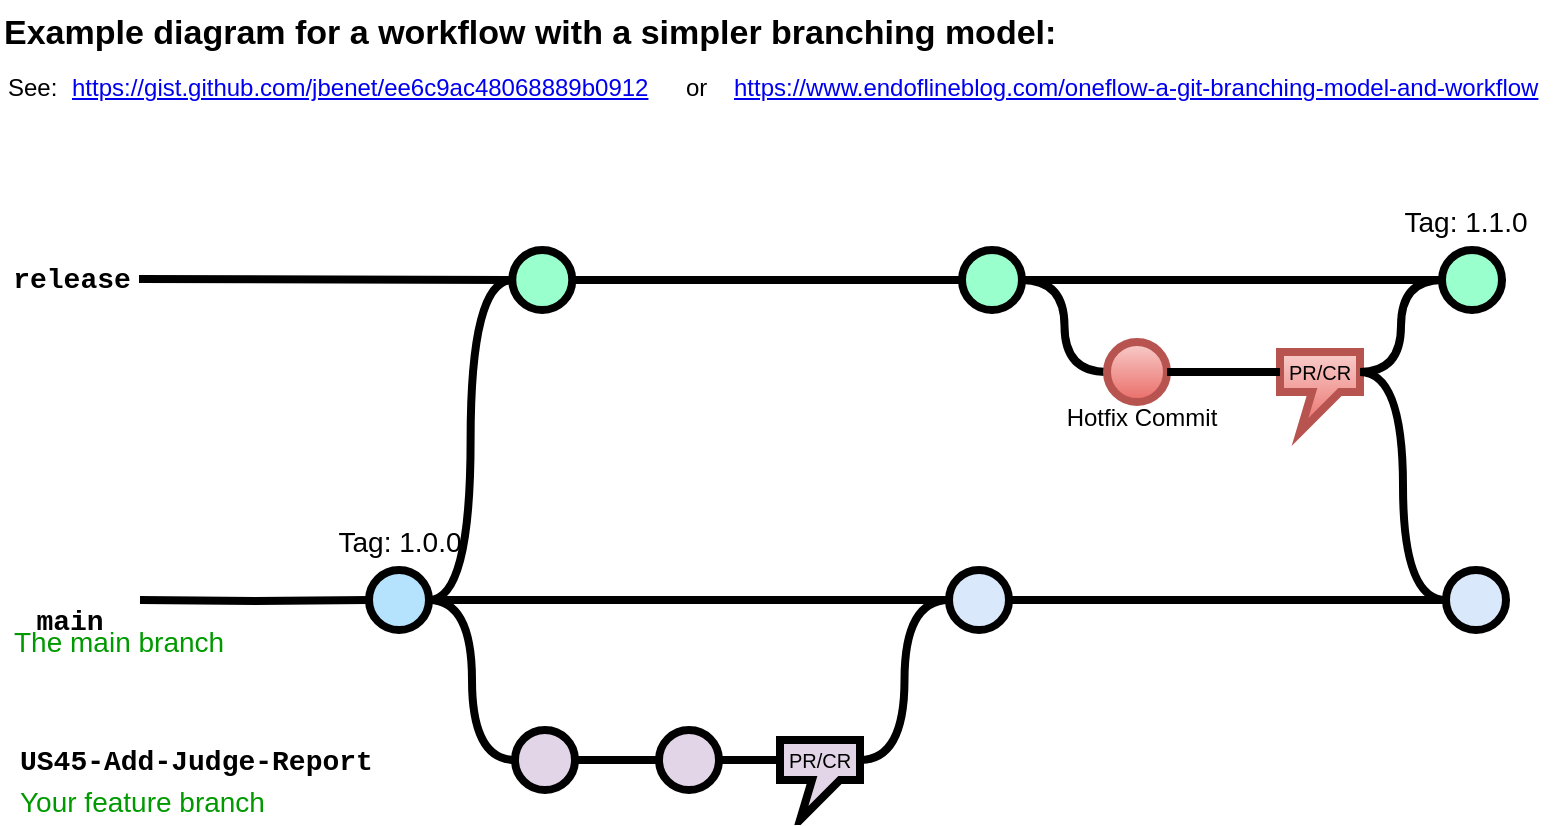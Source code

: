 <mxfile version="25.0.1" pages="2">
  <diagram id="yPxyJZ8AM_hMuL3Unpa9" name="simple gitflow">
    <mxGraphModel dx="989" dy="592" grid="1" gridSize="10" guides="1" tooltips="1" connect="1" arrows="1" fold="1" page="1" pageScale="1" pageWidth="1100" pageHeight="850" math="0" shadow="0">
      <root>
        <mxCell id="0" />
        <mxCell id="1" parent="0" />
        <UserObject label="Example diagram for a workflow with a simpler branching model:" link="https://nvie.com/posts/a-successful-git-branching-model/" id="9hBKPDzoitwpIBdzFDQ7-6">
          <mxCell style="text;whiteSpace=wrap;html=1;fontStyle=1;fontSize=17;" parent="1" vertex="1">
            <mxGeometry x="90" y="60" width="542.25" height="30" as="geometry" />
          </mxCell>
        </UserObject>
        <UserObject label="&lt;a href=&quot;https://gist.github.com/jbenet/ee6c9ac48068889b0912&quot;&gt;https://gist.github.com/jbenet/ee6c9ac48068889b0912&lt;/a&gt;" link="https://gist.github.com/jbenet/ee6c9ac48068889b0912" id="9hBKPDzoitwpIBdzFDQ7-8">
          <mxCell style="text;whiteSpace=wrap;html=1;" parent="1" vertex="1">
            <mxGeometry x="124.25" y="90" width="298" height="20" as="geometry" />
          </mxCell>
        </UserObject>
        <UserObject label="See:" link="https://nvie.com/posts/a-successful-git-branching-model/" id="9hBKPDzoitwpIBdzFDQ7-10">
          <mxCell style="text;whiteSpace=wrap;html=1;" parent="1" vertex="1">
            <mxGeometry x="91.5" y="90" width="32.75" height="20" as="geometry" />
          </mxCell>
        </UserObject>
        <mxCell id="9hBKPDzoitwpIBdzFDQ7-23" value="" style="edgeStyle=orthogonalEdgeStyle;rounded=0;html=1;jettySize=auto;orthogonalLoop=1;plain-blue;endArrow=none;endFill=0;strokeWidth=4;strokeColor=#000000;" parent="1" source="9hBKPDzoitwpIBdzFDQ7-25" target="9hBKPDzoitwpIBdzFDQ7-26" edge="1">
          <mxGeometry x="304.5" y="180" as="geometry" />
        </mxCell>
        <mxCell id="9hBKPDzoitwpIBdzFDQ7-24" style="edgeStyle=orthogonalEdgeStyle;curved=1;rounded=0;html=1;exitX=1;exitY=0.5;exitPerimeter=0;entryX=0;entryY=0.5;entryPerimeter=0;endArrow=none;endFill=0;jettySize=auto;orthogonalLoop=1;strokeWidth=4;fontSize=15;" parent="1" source="9hBKPDzoitwpIBdzFDQ7-25" target="9hBKPDzoitwpIBdzFDQ7-30" edge="1">
          <mxGeometry relative="1" as="geometry" />
        </mxCell>
        <mxCell id="9hBKPDzoitwpIBdzFDQ7-25" value="" style="verticalLabelPosition=bottom;verticalAlign=top;html=1;strokeWidth=4;shape=mxgraph.flowchart.on-page_reference;plain-blue;gradientColor=none;fillColor=#B5E3Fe;strokeColor=#000000;" parent="1" vertex="1">
          <mxGeometry x="274.5" y="345" width="30" height="30" as="geometry" />
        </mxCell>
        <mxCell id="9hBKPDzoitwpIBdzFDQ7-41" value="" style="edgeStyle=orthogonalEdgeStyle;curved=1;rounded=0;orthogonalLoop=1;jettySize=auto;html=1;endArrow=none;endFill=0;strokeWidth=4;fontFamily=Courier New;fontSize=16;" parent="1" source="9hBKPDzoitwpIBdzFDQ7-26" target="9hBKPDzoitwpIBdzFDQ7-40" edge="1">
          <mxGeometry relative="1" as="geometry" />
        </mxCell>
        <mxCell id="9hBKPDzoitwpIBdzFDQ7-26" value="" style="verticalLabelPosition=bottom;verticalAlign=top;html=1;strokeWidth=4;shape=mxgraph.flowchart.on-page_reference;plain-blue;gradientColor=none;strokeColor=#000000;" parent="1" vertex="1">
          <mxGeometry x="564.5" y="345" width="30" height="30" as="geometry" />
        </mxCell>
        <mxCell id="9hBKPDzoitwpIBdzFDQ7-52" value="" style="edgeStyle=orthogonalEdgeStyle;curved=1;rounded=0;orthogonalLoop=1;jettySize=auto;html=1;endArrow=none;endFill=0;strokeWidth=4;fontFamily=Courier New;fontSize=16;entryX=0;entryY=0.5;entryDx=0;entryDy=0;entryPerimeter=0;exitX=1;exitY=0.5;exitDx=0;exitDy=0;exitPerimeter=0;" parent="1" source="punJEcE57REo3TfnCgo--24" target="9hBKPDzoitwpIBdzFDQ7-50" edge="1">
          <mxGeometry relative="1" as="geometry">
            <mxPoint x="573.5" y="456" as="targetPoint" />
          </mxGeometry>
        </mxCell>
        <mxCell id="9hBKPDzoitwpIBdzFDQ7-40" value="" style="verticalLabelPosition=bottom;verticalAlign=top;html=1;strokeWidth=4;shape=mxgraph.flowchart.on-page_reference;plain-blue;gradientColor=none;strokeColor=#000000;" parent="1" vertex="1">
          <mxGeometry x="813" y="345" width="30" height="30" as="geometry" />
        </mxCell>
        <mxCell id="9hBKPDzoitwpIBdzFDQ7-56" value="" style="edgeStyle=orthogonalEdgeStyle;curved=1;rounded=0;orthogonalLoop=1;jettySize=auto;html=1;endArrow=none;endFill=0;strokeWidth=4;fontFamily=Courier New;fontSize=16;" parent="1" source="9hBKPDzoitwpIBdzFDQ7-42" edge="1">
          <mxGeometry relative="1" as="geometry">
            <mxPoint x="871.25" y="360.0" as="targetPoint" />
          </mxGeometry>
        </mxCell>
        <mxCell id="9hBKPDzoitwpIBdzFDQ7-27" value="" style="edgeStyle=orthogonalEdgeStyle;rounded=0;html=1;jettySize=auto;orthogonalLoop=1;strokeWidth=4;endArrow=none;endFill=0;" parent="1" target="9hBKPDzoitwpIBdzFDQ7-25" edge="1">
          <mxGeometry x="204.5" y="180" as="geometry">
            <mxPoint x="160" y="360" as="sourcePoint" />
          </mxGeometry>
        </mxCell>
        <mxCell id="9hBKPDzoitwpIBdzFDQ7-28" value="release" style="text;html=1;strokeColor=none;fillColor=none;align=center;verticalAlign=middle;whiteSpace=wrap;overflow=hidden;fontSize=14;fontStyle=1;fontFamily=Courier New;" parent="1" vertex="1">
          <mxGeometry x="92.25" y="189" width="67.75" height="20" as="geometry" />
        </mxCell>
        <mxCell id="9hBKPDzoitwpIBdzFDQ7-29" style="edgeStyle=orthogonalEdgeStyle;curved=1;rounded=0;html=1;exitX=1;exitY=0.5;exitPerimeter=0;entryX=0;entryY=0.5;entryPerimeter=0;endArrow=none;endFill=0;jettySize=auto;orthogonalLoop=1;strokeWidth=4;fontSize=15;" parent="1" source="9hBKPDzoitwpIBdzFDQ7-30" target="9hBKPDzoitwpIBdzFDQ7-32" edge="1">
          <mxGeometry relative="1" as="geometry" />
        </mxCell>
        <mxCell id="9hBKPDzoitwpIBdzFDQ7-30" value="" style="verticalLabelPosition=bottom;verticalAlign=top;html=1;strokeWidth=4;shape=mxgraph.flowchart.on-page_reference;plain-purple;gradientColor=none;strokeColor=#000000;" parent="1" vertex="1">
          <mxGeometry x="347.5" y="425" width="30" height="30" as="geometry" />
        </mxCell>
        <mxCell id="9hBKPDzoitwpIBdzFDQ7-31" style="edgeStyle=orthogonalEdgeStyle;curved=1;rounded=0;html=1;exitX=1;exitY=0.5;exitPerimeter=0;endArrow=none;endFill=0;jettySize=auto;orthogonalLoop=1;strokeWidth=4;fontSize=15;entryX=0;entryY=0;entryDx=0;entryDy=10;entryPerimeter=0;" parent="1" source="9hBKPDzoitwpIBdzFDQ7-32" target="fWsyDxW2gIVbsx2lcUwx-1" edge="1">
          <mxGeometry relative="1" as="geometry">
            <mxPoint x="471" y="440" as="targetPoint" />
          </mxGeometry>
        </mxCell>
        <mxCell id="9hBKPDzoitwpIBdzFDQ7-32" value="" style="verticalLabelPosition=bottom;verticalAlign=top;html=1;strokeWidth=4;shape=mxgraph.flowchart.on-page_reference;plain-purple;gradientColor=none;strokeColor=#000000;" parent="1" vertex="1">
          <mxGeometry x="419.5" y="425" width="30" height="30" as="geometry" />
        </mxCell>
        <mxCell id="9hBKPDzoitwpIBdzFDQ7-33" style="edgeStyle=orthogonalEdgeStyle;curved=1;rounded=0;html=1;entryX=0;entryY=0.5;entryPerimeter=0;endArrow=none;endFill=0;jettySize=auto;orthogonalLoop=1;strokeWidth=4;fontSize=15;exitX=0;exitY=0;exitDx=40;exitDy=10;exitPerimeter=0;" parent="1" source="fWsyDxW2gIVbsx2lcUwx-1" target="9hBKPDzoitwpIBdzFDQ7-26" edge="1">
          <mxGeometry relative="1" as="geometry">
            <mxPoint x="540" y="440" as="sourcePoint" />
          </mxGeometry>
        </mxCell>
        <mxCell id="9hBKPDzoitwpIBdzFDQ7-35" value="US45-Add-Judge-Report" style="text;html=1;strokeColor=none;fillColor=none;align=left;verticalAlign=middle;whiteSpace=wrap;overflow=hidden;fontSize=14;fontStyle=1;fontFamily=Courier New;" parent="1" vertex="1">
          <mxGeometry x="97.5" y="430" width="240" height="20" as="geometry" />
        </mxCell>
        <mxCell id="9hBKPDzoitwpIBdzFDQ7-37" value="The main branch&lt;br&gt;" style="text;html=1;strokeColor=none;fillColor=none;align=left;verticalAlign=middle;whiteSpace=wrap;overflow=hidden;fontSize=14;fontStyle=0;fontColor=#009900;" parent="1" vertex="1">
          <mxGeometry x="95.25" y="370" width="132.25" height="20" as="geometry" />
        </mxCell>
        <mxCell id="9hBKPDzoitwpIBdzFDQ7-38" value="Your feature branch" style="text;html=1;strokeColor=none;fillColor=none;align=left;verticalAlign=middle;whiteSpace=wrap;overflow=hidden;fontSize=14;fontStyle=0;fontColor=#009900;" parent="1" vertex="1">
          <mxGeometry x="97.5" y="450" width="202.25" height="20" as="geometry" />
        </mxCell>
        <mxCell id="9hBKPDzoitwpIBdzFDQ7-39" value="Tag: 1.0.0" style="text;html=1;strokeColor=none;fillColor=none;align=center;verticalAlign=middle;whiteSpace=wrap;overflow=hidden;fontSize=14;" parent="1" vertex="1">
          <mxGeometry x="254.5" y="320" width="70" height="20" as="geometry" />
        </mxCell>
        <mxCell id="9hBKPDzoitwpIBdzFDQ7-44" value="Tag: 1.1.0" style="text;html=1;strokeColor=none;fillColor=none;align=center;verticalAlign=middle;whiteSpace=wrap;overflow=hidden;fontSize=14;" parent="1" vertex="1">
          <mxGeometry x="787.5" y="160" width="70" height="20" as="geometry" />
        </mxCell>
        <UserObject label="&lt;a href=&quot;https://www.endoflineblog.com/oneflow-a-git-branching-model-and-workflow&quot;&gt;https://www.endoflineblog.com/oneflow-a-git-branching-model-and-workflow&lt;/a&gt;" link="https://www.endoflineblog.com/oneflow-a-git-branching-model-and-workflow" id="9hBKPDzoitwpIBdzFDQ7-45">
          <mxCell style="text;whiteSpace=wrap;html=1;" parent="1" vertex="1">
            <mxGeometry x="454.5" y="90" width="413.75" height="20" as="geometry" />
          </mxCell>
        </UserObject>
        <UserObject label="or" link="https://nvie.com/posts/a-successful-git-branching-model/" id="9hBKPDzoitwpIBdzFDQ7-46">
          <mxCell style="text;whiteSpace=wrap;html=1;" parent="1" vertex="1">
            <mxGeometry x="430.62" y="90" width="11.63" height="20" as="geometry" />
          </mxCell>
        </UserObject>
        <mxCell id="9hBKPDzoitwpIBdzFDQ7-50" value="" style="verticalLabelPosition=bottom;verticalAlign=top;html=1;strokeWidth=4;shape=mxgraph.flowchart.on-page_reference;plain-blue;gradientColor=#EA6B66;strokeColor=#B85450;fillColor=#F8CECC;" parent="1" vertex="1">
          <mxGeometry x="643.5" y="231" width="30" height="30" as="geometry" />
        </mxCell>
        <mxCell id="9hBKPDzoitwpIBdzFDQ7-58" value="Hotfix Commit" style="text;html=1;strokeColor=none;fillColor=none;align=center;verticalAlign=middle;whiteSpace=wrap;overflow=hidden;" parent="1" vertex="1">
          <mxGeometry x="620.5" y="254" width="80" height="30" as="geometry" />
        </mxCell>
        <mxCell id="punJEcE57REo3TfnCgo--3" value="" style="verticalLabelPosition=bottom;verticalAlign=top;html=1;strokeWidth=4;shape=mxgraph.flowchart.on-page_reference;plain-purple;gradientColor=none;strokeColor=#000000;fillColor=#99FFCC;" vertex="1" parent="1">
          <mxGeometry x="346.13" y="185" width="30" height="30" as="geometry" />
        </mxCell>
        <mxCell id="punJEcE57REo3TfnCgo--7" style="edgeStyle=orthogonalEdgeStyle;curved=1;rounded=0;html=1;exitX=1;exitY=0.5;exitPerimeter=0;endArrow=none;endFill=0;jettySize=auto;orthogonalLoop=1;strokeWidth=4;fontSize=15;exitDx=0;exitDy=0;entryX=0;entryY=0.5;entryDx=0;entryDy=0;entryPerimeter=0;" edge="1" parent="1" source="9hBKPDzoitwpIBdzFDQ7-25" target="punJEcE57REo3TfnCgo--3">
          <mxGeometry relative="1" as="geometry">
            <mxPoint x="315" y="370" as="sourcePoint" />
            <mxPoint x="290" y="290" as="targetPoint" />
          </mxGeometry>
        </mxCell>
        <mxCell id="punJEcE57REo3TfnCgo--8" value="main" style="text;html=1;strokeColor=none;fillColor=none;align=center;verticalAlign=middle;whiteSpace=wrap;overflow=hidden;fontSize=14;fontStyle=1;fontFamily=Courier New;" vertex="1" parent="1">
          <mxGeometry x="100" y="360" width="50" height="20" as="geometry" />
        </mxCell>
        <mxCell id="punJEcE57REo3TfnCgo--9" value="" style="edgeStyle=orthogonalEdgeStyle;rounded=0;html=1;jettySize=auto;orthogonalLoop=1;strokeWidth=4;endArrow=none;endFill=0;entryX=0;entryY=0.5;entryDx=0;entryDy=0;entryPerimeter=0;" edge="1" parent="1" target="punJEcE57REo3TfnCgo--3">
          <mxGeometry x="204.5" y="180" as="geometry">
            <mxPoint x="159.5" y="199.5" as="sourcePoint" />
            <mxPoint x="320" y="200" as="targetPoint" />
            <Array as="points">
              <mxPoint x="346" y="200" />
            </Array>
          </mxGeometry>
        </mxCell>
        <mxCell id="punJEcE57REo3TfnCgo--19" style="edgeStyle=orthogonalEdgeStyle;rounded=0;orthogonalLoop=1;jettySize=auto;html=1;entryX=0;entryY=0.5;entryDx=0;entryDy=0;entryPerimeter=0;strokeWidth=4;endArrow=none;endFill=0;" edge="1" parent="1" target="punJEcE57REo3TfnCgo--11">
          <mxGeometry relative="1" as="geometry">
            <mxPoint x="379.5" y="490" as="sourcePoint" />
          </mxGeometry>
        </mxCell>
        <mxCell id="punJEcE57REo3TfnCgo--20" style="edgeStyle=orthogonalEdgeStyle;rounded=0;orthogonalLoop=1;jettySize=auto;html=1;entryX=0;entryY=0.5;entryDx=0;entryDy=0;entryPerimeter=0;strokeWidth=4;endArrow=none;endFill=0;" edge="1" parent="1" target="punJEcE57REo3TfnCgo--14">
          <mxGeometry relative="1" as="geometry">
            <mxPoint x="441" y="490" as="sourcePoint" />
          </mxGeometry>
        </mxCell>
        <mxCell id="punJEcE57REo3TfnCgo--21" style="edgeStyle=orthogonalEdgeStyle;rounded=0;orthogonalLoop=1;jettySize=auto;html=1;entryX=0;entryY=0.5;entryDx=0;entryDy=0;entryPerimeter=0;strokeWidth=4;endArrow=none;endFill=0;" edge="1" parent="1" target="punJEcE57REo3TfnCgo--15">
          <mxGeometry relative="1" as="geometry">
            <mxPoint x="503" y="490" as="sourcePoint" />
          </mxGeometry>
        </mxCell>
        <mxCell id="punJEcE57REo3TfnCgo--24" value="" style="verticalLabelPosition=bottom;verticalAlign=top;html=1;strokeWidth=4;shape=mxgraph.flowchart.on-page_reference;plain-purple;gradientColor=none;strokeColor=#000000;fillColor=#99FFCC;" vertex="1" parent="1">
          <mxGeometry x="571" y="185" width="30" height="30" as="geometry" />
        </mxCell>
        <mxCell id="punJEcE57REo3TfnCgo--25" value="" style="verticalLabelPosition=bottom;verticalAlign=top;html=1;strokeWidth=4;shape=mxgraph.flowchart.on-page_reference;plain-purple;gradientColor=none;strokeColor=#000000;fillColor=#99FFCC;" vertex="1" parent="1">
          <mxGeometry x="811" y="185" width="30" height="30" as="geometry" />
        </mxCell>
        <mxCell id="punJEcE57REo3TfnCgo--27" style="edgeStyle=orthogonalEdgeStyle;rounded=0;orthogonalLoop=1;jettySize=auto;html=1;entryX=0;entryY=0.5;entryDx=0;entryDy=0;entryPerimeter=0;strokeWidth=4;endArrow=none;endFill=0;" edge="1" parent="1" source="punJEcE57REo3TfnCgo--3" target="punJEcE57REo3TfnCgo--24">
          <mxGeometry relative="1" as="geometry" />
        </mxCell>
        <mxCell id="punJEcE57REo3TfnCgo--28" style="edgeStyle=orthogonalEdgeStyle;rounded=0;orthogonalLoop=1;jettySize=auto;html=1;entryX=0;entryY=0.5;entryDx=0;entryDy=0;entryPerimeter=0;strokeWidth=4;endArrow=none;endFill=0;" edge="1" parent="1" source="punJEcE57REo3TfnCgo--24" target="punJEcE57REo3TfnCgo--25">
          <mxGeometry relative="1" as="geometry" />
        </mxCell>
        <mxCell id="fWsyDxW2gIVbsx2lcUwx-1" value="PR/CR" style="shape=callout;whiteSpace=wrap;html=1;perimeter=calloutPerimeter;strokeWidth=4;position2=0.25;size=20;position=0.4;base=14;fillColor=#e1d5e7;strokeColor=default;fontSize=10;" vertex="1" parent="1">
          <mxGeometry x="480" y="430" width="40" height="40" as="geometry" />
        </mxCell>
        <mxCell id="fWsyDxW2gIVbsx2lcUwx-3" value="PR/CR" style="shape=callout;whiteSpace=wrap;html=1;perimeter=calloutPerimeter;strokeWidth=4;position2=0.25;size=20;position=0.4;base=14;fillColor=#F8CECC;strokeColor=#B85450;align=center;verticalAlign=top;fontFamily=Helvetica;fontSize=10;fontColor=default;gradientColor=#EA6B66;spacing=0;" vertex="1" parent="1">
          <mxGeometry x="730" y="236" width="40" height="40" as="geometry" />
        </mxCell>
        <mxCell id="fWsyDxW2gIVbsx2lcUwx-4" style="edgeStyle=orthogonalEdgeStyle;rounded=0;orthogonalLoop=1;jettySize=auto;html=1;entryX=0;entryY=0;entryDx=0;entryDy=10;entryPerimeter=0;strokeColor=default;strokeWidth=4;align=center;verticalAlign=middle;fontFamily=Courier New;fontSize=16;fontColor=default;labelBackgroundColor=default;endArrow=none;endFill=0;curved=1;" edge="1" parent="1" source="9hBKPDzoitwpIBdzFDQ7-50" target="fWsyDxW2gIVbsx2lcUwx-3">
          <mxGeometry relative="1" as="geometry" />
        </mxCell>
        <mxCell id="fWsyDxW2gIVbsx2lcUwx-5" style="edgeStyle=orthogonalEdgeStyle;rounded=0;orthogonalLoop=1;jettySize=auto;html=1;entryX=0;entryY=0.5;entryDx=0;entryDy=0;entryPerimeter=0;strokeColor=default;strokeWidth=4;align=center;verticalAlign=middle;fontFamily=Courier New;fontSize=16;fontColor=default;labelBackgroundColor=default;endArrow=none;endFill=0;curved=1;exitX=0;exitY=0;exitDx=40;exitDy=10;exitPerimeter=0;" edge="1" parent="1" source="fWsyDxW2gIVbsx2lcUwx-3" target="punJEcE57REo3TfnCgo--25">
          <mxGeometry relative="1" as="geometry" />
        </mxCell>
        <mxCell id="fWsyDxW2gIVbsx2lcUwx-6" style="edgeStyle=orthogonalEdgeStyle;rounded=0;orthogonalLoop=1;jettySize=auto;html=1;exitX=0;exitY=0;exitDx=40;exitDy=10;exitPerimeter=0;entryX=0;entryY=0.5;entryDx=0;entryDy=0;entryPerimeter=0;strokeColor=default;strokeWidth=4;align=center;verticalAlign=middle;fontFamily=Courier New;fontSize=16;fontColor=default;labelBackgroundColor=default;endArrow=none;endFill=0;curved=1;" edge="1" parent="1" source="fWsyDxW2gIVbsx2lcUwx-3" target="9hBKPDzoitwpIBdzFDQ7-40">
          <mxGeometry relative="1" as="geometry" />
        </mxCell>
      </root>
    </mxGraphModel>
  </diagram>
  <diagram name="Copy of simple gitflow" id="1rsL4NVPnncJF_OAr7ec">
    <mxGraphModel grid="1" page="1" gridSize="10" guides="1" tooltips="1" connect="1" arrows="1" fold="1" pageScale="1" pageWidth="1100" pageHeight="850" math="0" shadow="0">
      <root>
        <mxCell id="ZaVdI7RqOpJW4HI1exJX-0" />
        <mxCell id="ZaVdI7RqOpJW4HI1exJX-1" parent="ZaVdI7RqOpJW4HI1exJX-0" />
        <UserObject label="Example diagram for a workflow with a simpler branching model:" link="https://nvie.com/posts/a-successful-git-branching-model/" id="ZaVdI7RqOpJW4HI1exJX-2">
          <mxCell style="text;whiteSpace=wrap;html=1;fontStyle=1;fontSize=17;" vertex="1" parent="ZaVdI7RqOpJW4HI1exJX-1">
            <mxGeometry x="90" y="60" width="542.25" height="30" as="geometry" />
          </mxCell>
        </UserObject>
        <UserObject label="&lt;a href=&quot;https://gist.github.com/jbenet/ee6c9ac48068889b0912&quot;&gt;https://gist.github.com/jbenet/ee6c9ac48068889b0912&lt;/a&gt;" link="https://gist.github.com/jbenet/ee6c9ac48068889b0912" id="ZaVdI7RqOpJW4HI1exJX-3">
          <mxCell style="text;whiteSpace=wrap;html=1;" vertex="1" parent="ZaVdI7RqOpJW4HI1exJX-1">
            <mxGeometry x="124.25" y="90" width="298" height="20" as="geometry" />
          </mxCell>
        </UserObject>
        <UserObject label="See:" link="https://nvie.com/posts/a-successful-git-branching-model/" id="ZaVdI7RqOpJW4HI1exJX-4">
          <mxCell style="text;whiteSpace=wrap;html=1;" vertex="1" parent="ZaVdI7RqOpJW4HI1exJX-1">
            <mxGeometry x="91.5" y="90" width="32.75" height="20" as="geometry" />
          </mxCell>
        </UserObject>
        <mxCell id="ZaVdI7RqOpJW4HI1exJX-5" value="" style="edgeStyle=orthogonalEdgeStyle;rounded=0;html=1;jettySize=auto;orthogonalLoop=1;plain-blue;endArrow=none;endFill=0;strokeWidth=4;strokeColor=#000000;" edge="1" parent="ZaVdI7RqOpJW4HI1exJX-1" source="ZaVdI7RqOpJW4HI1exJX-7" target="ZaVdI7RqOpJW4HI1exJX-9">
          <mxGeometry x="304.5" y="180" as="geometry" />
        </mxCell>
        <mxCell id="ZaVdI7RqOpJW4HI1exJX-6" style="edgeStyle=orthogonalEdgeStyle;curved=1;rounded=0;html=1;exitX=1;exitY=0.5;exitPerimeter=0;entryX=0;entryY=0.5;entryPerimeter=0;endArrow=none;endFill=0;jettySize=auto;orthogonalLoop=1;strokeWidth=4;fontSize=15;" edge="1" parent="ZaVdI7RqOpJW4HI1exJX-1" source="ZaVdI7RqOpJW4HI1exJX-7" target="ZaVdI7RqOpJW4HI1exJX-19">
          <mxGeometry relative="1" as="geometry" />
        </mxCell>
        <mxCell id="ZaVdI7RqOpJW4HI1exJX-7" value="" style="verticalLabelPosition=bottom;verticalAlign=top;html=1;strokeWidth=4;shape=mxgraph.flowchart.on-page_reference;plain-blue;gradientColor=none;fillColor=#B5E3Fe;strokeColor=#000000;" vertex="1" parent="ZaVdI7RqOpJW4HI1exJX-1">
          <mxGeometry x="274.5" y="345" width="30" height="30" as="geometry" />
        </mxCell>
        <mxCell id="ZaVdI7RqOpJW4HI1exJX-8" value="" style="edgeStyle=orthogonalEdgeStyle;curved=1;rounded=0;orthogonalLoop=1;jettySize=auto;html=1;endArrow=none;endFill=0;strokeWidth=4;fontFamily=Courier New;fontSize=16;" edge="1" parent="ZaVdI7RqOpJW4HI1exJX-1" source="ZaVdI7RqOpJW4HI1exJX-9" target="ZaVdI7RqOpJW4HI1exJX-12">
          <mxGeometry relative="1" as="geometry" />
        </mxCell>
        <mxCell id="ZaVdI7RqOpJW4HI1exJX-9" value="" style="verticalLabelPosition=bottom;verticalAlign=top;html=1;strokeWidth=4;shape=mxgraph.flowchart.on-page_reference;plain-blue;gradientColor=none;strokeColor=#000000;" vertex="1" parent="ZaVdI7RqOpJW4HI1exJX-1">
          <mxGeometry x="564.5" y="345" width="30" height="30" as="geometry" />
        </mxCell>
        <mxCell id="ZaVdI7RqOpJW4HI1exJX-10" value="" style="edgeStyle=orthogonalEdgeStyle;curved=1;rounded=0;orthogonalLoop=1;jettySize=auto;html=1;endArrow=none;endFill=0;strokeWidth=4;fontFamily=Courier New;fontSize=16;" edge="1" parent="ZaVdI7RqOpJW4HI1exJX-1" source="ZaVdI7RqOpJW4HI1exJX-12" target="ZaVdI7RqOpJW4HI1exJX-14">
          <mxGeometry relative="1" as="geometry" />
        </mxCell>
        <mxCell id="ZaVdI7RqOpJW4HI1exJX-11" value="" style="edgeStyle=orthogonalEdgeStyle;curved=1;rounded=0;orthogonalLoop=1;jettySize=auto;html=1;endArrow=none;endFill=0;strokeWidth=4;fontFamily=Courier New;fontSize=16;entryX=0;entryY=0.5;entryDx=0;entryDy=0;entryPerimeter=0;exitX=1;exitY=0.5;exitDx=0;exitDy=0;exitPerimeter=0;" edge="1" parent="ZaVdI7RqOpJW4HI1exJX-1" source="ZaVdI7RqOpJW4HI1exJX-49" target="ZaVdI7RqOpJW4HI1exJX-32">
          <mxGeometry relative="1" as="geometry">
            <mxPoint x="689.5" y="455" as="targetPoint" />
          </mxGeometry>
        </mxCell>
        <mxCell id="ZaVdI7RqOpJW4HI1exJX-12" value="" style="verticalLabelPosition=bottom;verticalAlign=top;html=1;strokeWidth=4;shape=mxgraph.flowchart.on-page_reference;plain-blue;gradientColor=none;strokeColor=#000000;" vertex="1" parent="ZaVdI7RqOpJW4HI1exJX-1">
          <mxGeometry x="680" y="345" width="30" height="30" as="geometry" />
        </mxCell>
        <mxCell id="ZaVdI7RqOpJW4HI1exJX-13" value="" style="edgeStyle=orthogonalEdgeStyle;curved=1;rounded=0;orthogonalLoop=1;jettySize=auto;html=1;endArrow=none;endFill=0;strokeWidth=4;fontFamily=Courier New;fontSize=16;" edge="1" parent="ZaVdI7RqOpJW4HI1exJX-1" source="ZaVdI7RqOpJW4HI1exJX-14" target="ZaVdI7RqOpJW4HI1exJX-15">
          <mxGeometry relative="1" as="geometry" />
        </mxCell>
        <mxCell id="ZaVdI7RqOpJW4HI1exJX-14" value="" style="verticalLabelPosition=bottom;verticalAlign=top;html=1;strokeWidth=4;shape=mxgraph.flowchart.on-page_reference;plain-blue;gradientColor=none;strokeColor=#000000;" vertex="1" parent="ZaVdI7RqOpJW4HI1exJX-1">
          <mxGeometry x="779" y="345" width="30" height="30" as="geometry" />
        </mxCell>
        <mxCell id="ZaVdI7RqOpJW4HI1exJX-15" value="" style="verticalLabelPosition=bottom;verticalAlign=top;html=1;strokeWidth=4;shape=mxgraph.flowchart.on-page_reference;plain-blue;gradientColor=none;strokeColor=#000000;" vertex="1" parent="ZaVdI7RqOpJW4HI1exJX-1">
          <mxGeometry x="871.25" y="345" width="30" height="30" as="geometry" />
        </mxCell>
        <mxCell id="ZaVdI7RqOpJW4HI1exJX-16" value="" style="edgeStyle=orthogonalEdgeStyle;rounded=0;html=1;jettySize=auto;orthogonalLoop=1;strokeWidth=4;endArrow=none;endFill=0;" edge="1" parent="ZaVdI7RqOpJW4HI1exJX-1" target="ZaVdI7RqOpJW4HI1exJX-7">
          <mxGeometry x="204.5" y="180" as="geometry">
            <mxPoint x="160" y="360" as="sourcePoint" />
          </mxGeometry>
        </mxCell>
        <mxCell id="ZaVdI7RqOpJW4HI1exJX-17" value="release" style="text;html=1;strokeColor=none;fillColor=none;align=center;verticalAlign=middle;whiteSpace=wrap;overflow=hidden;fontSize=14;fontStyle=1;fontFamily=Courier New;" vertex="1" parent="ZaVdI7RqOpJW4HI1exJX-1">
          <mxGeometry x="92.25" y="189" width="67.75" height="20" as="geometry" />
        </mxCell>
        <mxCell id="ZaVdI7RqOpJW4HI1exJX-18" style="edgeStyle=orthogonalEdgeStyle;curved=1;rounded=0;html=1;exitX=1;exitY=0.5;exitPerimeter=0;entryX=0;entryY=0.5;entryPerimeter=0;endArrow=none;endFill=0;jettySize=auto;orthogonalLoop=1;strokeWidth=4;fontSize=15;" edge="1" parent="ZaVdI7RqOpJW4HI1exJX-1" source="ZaVdI7RqOpJW4HI1exJX-19" target="ZaVdI7RqOpJW4HI1exJX-21">
          <mxGeometry relative="1" as="geometry" />
        </mxCell>
        <mxCell id="ZaVdI7RqOpJW4HI1exJX-19" value="" style="verticalLabelPosition=bottom;verticalAlign=top;html=1;strokeWidth=4;shape=mxgraph.flowchart.on-page_reference;plain-purple;gradientColor=none;strokeColor=#000000;" vertex="1" parent="ZaVdI7RqOpJW4HI1exJX-1">
          <mxGeometry x="347.5" y="425" width="30" height="30" as="geometry" />
        </mxCell>
        <mxCell id="ZaVdI7RqOpJW4HI1exJX-20" style="edgeStyle=orthogonalEdgeStyle;curved=1;rounded=0;html=1;exitX=1;exitY=0.5;exitPerimeter=0;entryX=0;entryY=0.5;entryPerimeter=0;endArrow=none;endFill=0;jettySize=auto;orthogonalLoop=1;strokeWidth=4;fontSize=15;" edge="1" parent="ZaVdI7RqOpJW4HI1exJX-1" source="ZaVdI7RqOpJW4HI1exJX-21" target="ZaVdI7RqOpJW4HI1exJX-23">
          <mxGeometry relative="1" as="geometry" />
        </mxCell>
        <mxCell id="ZaVdI7RqOpJW4HI1exJX-21" value="" style="verticalLabelPosition=bottom;verticalAlign=top;html=1;strokeWidth=4;shape=mxgraph.flowchart.on-page_reference;plain-purple;gradientColor=none;strokeColor=#000000;" vertex="1" parent="ZaVdI7RqOpJW4HI1exJX-1">
          <mxGeometry x="419.5" y="425" width="30" height="30" as="geometry" />
        </mxCell>
        <mxCell id="ZaVdI7RqOpJW4HI1exJX-22" style="edgeStyle=orthogonalEdgeStyle;curved=1;rounded=0;html=1;exitX=1;exitY=0.5;exitPerimeter=0;entryX=0;entryY=0.5;entryPerimeter=0;endArrow=none;endFill=0;jettySize=auto;orthogonalLoop=1;strokeWidth=4;fontSize=15;" edge="1" parent="ZaVdI7RqOpJW4HI1exJX-1" source="ZaVdI7RqOpJW4HI1exJX-23" target="ZaVdI7RqOpJW4HI1exJX-9">
          <mxGeometry relative="1" as="geometry" />
        </mxCell>
        <mxCell id="ZaVdI7RqOpJW4HI1exJX-23" value="" style="verticalLabelPosition=bottom;verticalAlign=top;html=1;strokeWidth=4;shape=mxgraph.flowchart.on-page_reference;plain-purple;gradientColor=none;strokeColor=#000000;" vertex="1" parent="ZaVdI7RqOpJW4HI1exJX-1">
          <mxGeometry x="492.5" y="425" width="30" height="30" as="geometry" />
        </mxCell>
        <mxCell id="ZaVdI7RqOpJW4HI1exJX-24" value="JIRA-35--example-feature" style="text;html=1;strokeColor=none;fillColor=none;align=left;verticalAlign=middle;whiteSpace=wrap;overflow=hidden;fontSize=14;fontStyle=1;fontFamily=Courier New;" vertex="1" parent="ZaVdI7RqOpJW4HI1exJX-1">
          <mxGeometry x="97.5" y="430" width="240" height="20" as="geometry" />
        </mxCell>
        <mxCell id="ZaVdI7RqOpJW4HI1exJX-25" value="The main branch&lt;br&gt;" style="text;html=1;strokeColor=none;fillColor=none;align=left;verticalAlign=middle;whiteSpace=wrap;overflow=hidden;fontSize=14;fontStyle=0;fontColor=#009900;" vertex="1" parent="ZaVdI7RqOpJW4HI1exJX-1">
          <mxGeometry x="95.25" y="370" width="132.25" height="20" as="geometry" />
        </mxCell>
        <mxCell id="ZaVdI7RqOpJW4HI1exJX-26" value="Your feature branch" style="text;html=1;strokeColor=none;fillColor=none;align=left;verticalAlign=middle;whiteSpace=wrap;overflow=hidden;fontSize=14;fontStyle=0;fontColor=#009900;" vertex="1" parent="ZaVdI7RqOpJW4HI1exJX-1">
          <mxGeometry x="97.5" y="450" width="202.25" height="20" as="geometry" />
        </mxCell>
        <mxCell id="ZaVdI7RqOpJW4HI1exJX-27" value="Tag: 1.0.0" style="text;html=1;strokeColor=none;fillColor=none;align=center;verticalAlign=middle;whiteSpace=wrap;overflow=hidden;fontSize=14;" vertex="1" parent="ZaVdI7RqOpJW4HI1exJX-1">
          <mxGeometry x="250.38" y="320" width="70" height="20" as="geometry" />
        </mxCell>
        <mxCell id="ZaVdI7RqOpJW4HI1exJX-28" value="Tag: 1.1.0" style="text;html=1;strokeColor=none;fillColor=none;align=center;verticalAlign=middle;whiteSpace=wrap;overflow=hidden;fontSize=14;" vertex="1" parent="ZaVdI7RqOpJW4HI1exJX-1">
          <mxGeometry x="654.5" y="320" width="70" height="20" as="geometry" />
        </mxCell>
        <UserObject label="&lt;a href=&quot;https://www.endoflineblog.com/oneflow-a-git-branching-model-and-workflow&quot;&gt;https://www.endoflineblog.com/oneflow-a-git-branching-model-and-workflow&lt;/a&gt;" link="https://www.endoflineblog.com/oneflow-a-git-branching-model-and-workflow" id="ZaVdI7RqOpJW4HI1exJX-29">
          <mxCell style="text;whiteSpace=wrap;html=1;" vertex="1" parent="ZaVdI7RqOpJW4HI1exJX-1">
            <mxGeometry x="454.5" y="90" width="413.75" height="20" as="geometry" />
          </mxCell>
        </UserObject>
        <UserObject label="or" link="https://nvie.com/posts/a-successful-git-branching-model/" id="ZaVdI7RqOpJW4HI1exJX-30">
          <mxCell style="text;whiteSpace=wrap;html=1;" vertex="1" parent="ZaVdI7RqOpJW4HI1exJX-1">
            <mxGeometry x="430.62" y="90" width="11.63" height="20" as="geometry" />
          </mxCell>
        </UserObject>
        <mxCell id="ZaVdI7RqOpJW4HI1exJX-31" value="" style="edgeStyle=orthogonalEdgeStyle;curved=1;rounded=0;orthogonalLoop=1;jettySize=auto;html=1;endArrow=none;endFill=0;strokeWidth=4;fontFamily=Courier New;fontSize=16;entryX=0;entryY=0.5;entryDx=0;entryDy=0;entryPerimeter=0;" edge="1" parent="ZaVdI7RqOpJW4HI1exJX-1" source="ZaVdI7RqOpJW4HI1exJX-32" target="ZaVdI7RqOpJW4HI1exJX-50">
          <mxGeometry relative="1" as="geometry">
            <mxPoint x="902.25" y="440" as="targetPoint" />
          </mxGeometry>
        </mxCell>
        <mxCell id="ZaVdI7RqOpJW4HI1exJX-32" value="" style="verticalLabelPosition=bottom;verticalAlign=top;html=1;strokeWidth=4;shape=mxgraph.flowchart.on-page_reference;plain-blue;gradientColor=#EA6B66;strokeColor=#B85450;fillColor=#F8CECC;" vertex="1" parent="ZaVdI7RqOpJW4HI1exJX-1">
          <mxGeometry x="759.5" y="230" width="30" height="30" as="geometry" />
        </mxCell>
        <mxCell id="ZaVdI7RqOpJW4HI1exJX-33" value="Hotfix Commit" style="text;html=1;strokeColor=none;fillColor=none;align=center;verticalAlign=middle;whiteSpace=wrap;overflow=hidden;" vertex="1" parent="ZaVdI7RqOpJW4HI1exJX-1">
          <mxGeometry x="736.5" y="253" width="80" height="30" as="geometry" />
        </mxCell>
        <mxCell id="ZaVdI7RqOpJW4HI1exJX-34" value="Tag: 1.1.1" style="text;html=1;strokeColor=none;fillColor=none;align=center;verticalAlign=middle;whiteSpace=wrap;overflow=hidden;fontSize=14;" vertex="1" parent="ZaVdI7RqOpJW4HI1exJX-1">
          <mxGeometry x="756.75" y="400" width="70" height="20" as="geometry" />
        </mxCell>
        <mxCell id="ZaVdI7RqOpJW4HI1exJX-35" value="Tag: 1.2.0" style="text;html=1;strokeColor=none;fillColor=none;align=center;verticalAlign=middle;whiteSpace=wrap;overflow=hidden;fontSize=14;" vertex="1" parent="ZaVdI7RqOpJW4HI1exJX-1">
          <mxGeometry x="862.25" y="320" width="70" height="20" as="geometry" />
        </mxCell>
        <mxCell id="ZaVdI7RqOpJW4HI1exJX-36" value="" style="verticalLabelPosition=bottom;verticalAlign=top;html=1;strokeWidth=4;shape=mxgraph.flowchart.on-page_reference;plain-purple;gradientColor=none;strokeColor=#000000;fillColor=#99FFCC;" vertex="1" parent="ZaVdI7RqOpJW4HI1exJX-1">
          <mxGeometry x="346.13" y="185" width="30" height="30" as="geometry" />
        </mxCell>
        <mxCell id="ZaVdI7RqOpJW4HI1exJX-37" style="edgeStyle=orthogonalEdgeStyle;curved=1;rounded=0;html=1;exitX=1;exitY=0.5;exitPerimeter=0;endArrow=none;endFill=0;jettySize=auto;orthogonalLoop=1;strokeWidth=4;fontSize=15;exitDx=0;exitDy=0;entryX=0;entryY=0.5;entryDx=0;entryDy=0;entryPerimeter=0;" edge="1" parent="ZaVdI7RqOpJW4HI1exJX-1" source="ZaVdI7RqOpJW4HI1exJX-7" target="ZaVdI7RqOpJW4HI1exJX-36">
          <mxGeometry relative="1" as="geometry">
            <mxPoint x="315" y="370" as="sourcePoint" />
            <mxPoint x="290" y="290" as="targetPoint" />
          </mxGeometry>
        </mxCell>
        <mxCell id="ZaVdI7RqOpJW4HI1exJX-38" value="main" style="text;html=1;strokeColor=none;fillColor=none;align=center;verticalAlign=middle;whiteSpace=wrap;overflow=hidden;fontSize=14;fontStyle=1;fontFamily=Courier New;" vertex="1" parent="ZaVdI7RqOpJW4HI1exJX-1">
          <mxGeometry x="100" y="360" width="50" height="20" as="geometry" />
        </mxCell>
        <mxCell id="ZaVdI7RqOpJW4HI1exJX-39" value="" style="edgeStyle=orthogonalEdgeStyle;rounded=0;html=1;jettySize=auto;orthogonalLoop=1;strokeWidth=4;endArrow=none;endFill=0;entryX=0;entryY=0.5;entryDx=0;entryDy=0;entryPerimeter=0;" edge="1" parent="ZaVdI7RqOpJW4HI1exJX-1" target="ZaVdI7RqOpJW4HI1exJX-36">
          <mxGeometry x="204.5" y="180" as="geometry">
            <mxPoint x="159.5" y="199.5" as="sourcePoint" />
            <mxPoint x="320" y="200" as="targetPoint" />
            <Array as="points">
              <mxPoint x="346" y="200" />
            </Array>
          </mxGeometry>
        </mxCell>
        <mxCell id="ZaVdI7RqOpJW4HI1exJX-40" value="" style="verticalLabelPosition=bottom;verticalAlign=top;html=1;strokeWidth=4;shape=mxgraph.flowchart.on-page_reference;plain-purple;gradientColor=none;strokeColor=#000000;" vertex="1" parent="ZaVdI7RqOpJW4HI1exJX-1">
          <mxGeometry x="349.5" y="475" width="30" height="30" as="geometry" />
        </mxCell>
        <mxCell id="ZaVdI7RqOpJW4HI1exJX-41" value="" style="verticalLabelPosition=bottom;verticalAlign=top;html=1;strokeWidth=4;shape=mxgraph.flowchart.on-page_reference;plain-purple;gradientColor=none;strokeColor=#000000;" vertex="1" parent="ZaVdI7RqOpJW4HI1exJX-1">
          <mxGeometry x="411" y="475" width="30" height="30" as="geometry" />
        </mxCell>
        <mxCell id="ZaVdI7RqOpJW4HI1exJX-42" style="edgeStyle=orthogonalEdgeStyle;rounded=0;orthogonalLoop=1;jettySize=auto;html=1;entryX=0;entryY=0.5;entryDx=0;entryDy=0;entryPerimeter=0;curved=1;endArrow=none;endFill=0;strokeWidth=4;" edge="1" parent="ZaVdI7RqOpJW4HI1exJX-1" source="ZaVdI7RqOpJW4HI1exJX-7" target="ZaVdI7RqOpJW4HI1exJX-40">
          <mxGeometry relative="1" as="geometry" />
        </mxCell>
        <mxCell id="ZaVdI7RqOpJW4HI1exJX-43" value="" style="verticalLabelPosition=bottom;verticalAlign=top;html=1;strokeWidth=4;shape=mxgraph.flowchart.on-page_reference;plain-purple;gradientColor=none;strokeColor=#000000;" vertex="1" parent="ZaVdI7RqOpJW4HI1exJX-1">
          <mxGeometry x="473" y="475" width="30" height="30" as="geometry" />
        </mxCell>
        <mxCell id="ZaVdI7RqOpJW4HI1exJX-44" value="" style="verticalLabelPosition=bottom;verticalAlign=top;html=1;strokeWidth=4;shape=mxgraph.flowchart.on-page_reference;plain-purple;gradientColor=none;strokeColor=#000000;" vertex="1" parent="ZaVdI7RqOpJW4HI1exJX-1">
          <mxGeometry x="534.5" y="475" width="30" height="30" as="geometry" />
        </mxCell>
        <mxCell id="ZaVdI7RqOpJW4HI1exJX-45" style="edgeStyle=orthogonalEdgeStyle;rounded=0;orthogonalLoop=1;jettySize=auto;html=1;entryX=0;entryY=0.5;entryDx=0;entryDy=0;entryPerimeter=0;strokeWidth=4;endArrow=none;endFill=0;" edge="1" parent="ZaVdI7RqOpJW4HI1exJX-1" source="ZaVdI7RqOpJW4HI1exJX-40" target="ZaVdI7RqOpJW4HI1exJX-41">
          <mxGeometry relative="1" as="geometry" />
        </mxCell>
        <mxCell id="ZaVdI7RqOpJW4HI1exJX-46" style="edgeStyle=orthogonalEdgeStyle;rounded=0;orthogonalLoop=1;jettySize=auto;html=1;entryX=0;entryY=0.5;entryDx=0;entryDy=0;entryPerimeter=0;strokeWidth=4;endArrow=none;endFill=0;" edge="1" parent="ZaVdI7RqOpJW4HI1exJX-1" source="ZaVdI7RqOpJW4HI1exJX-41" target="ZaVdI7RqOpJW4HI1exJX-43">
          <mxGeometry relative="1" as="geometry" />
        </mxCell>
        <mxCell id="ZaVdI7RqOpJW4HI1exJX-47" style="edgeStyle=orthogonalEdgeStyle;rounded=0;orthogonalLoop=1;jettySize=auto;html=1;entryX=0;entryY=0.5;entryDx=0;entryDy=0;entryPerimeter=0;strokeWidth=4;endArrow=none;endFill=0;" edge="1" parent="ZaVdI7RqOpJW4HI1exJX-1" source="ZaVdI7RqOpJW4HI1exJX-43" target="ZaVdI7RqOpJW4HI1exJX-44">
          <mxGeometry relative="1" as="geometry" />
        </mxCell>
        <mxCell id="ZaVdI7RqOpJW4HI1exJX-48" style="edgeStyle=orthogonalEdgeStyle;rounded=0;orthogonalLoop=1;jettySize=auto;html=1;entryX=0;entryY=0.5;entryDx=0;entryDy=0;entryPerimeter=0;curved=1;strokeWidth=4;endArrow=none;endFill=0;" edge="1" parent="ZaVdI7RqOpJW4HI1exJX-1" source="ZaVdI7RqOpJW4HI1exJX-44" target="ZaVdI7RqOpJW4HI1exJX-12">
          <mxGeometry relative="1" as="geometry" />
        </mxCell>
        <mxCell id="ZaVdI7RqOpJW4HI1exJX-49" value="" style="verticalLabelPosition=bottom;verticalAlign=top;html=1;strokeWidth=4;shape=mxgraph.flowchart.on-page_reference;plain-purple;gradientColor=none;strokeColor=#000000;fillColor=#99FFCC;" vertex="1" parent="ZaVdI7RqOpJW4HI1exJX-1">
          <mxGeometry x="687" y="184" width="30" height="30" as="geometry" />
        </mxCell>
        <mxCell id="ZaVdI7RqOpJW4HI1exJX-50" value="" style="verticalLabelPosition=bottom;verticalAlign=top;html=1;strokeWidth=4;shape=mxgraph.flowchart.on-page_reference;plain-purple;gradientColor=none;strokeColor=#000000;fillColor=#99FFCC;" vertex="1" parent="ZaVdI7RqOpJW4HI1exJX-1">
          <mxGeometry x="831" y="184" width="30" height="30" as="geometry" />
        </mxCell>
        <mxCell id="ZaVdI7RqOpJW4HI1exJX-51" style="edgeStyle=orthogonalEdgeStyle;rounded=0;orthogonalLoop=1;jettySize=auto;html=1;entryX=0;entryY=0.5;entryDx=0;entryDy=0;entryPerimeter=0;strokeWidth=4;endArrow=none;endFill=0;" edge="1" parent="ZaVdI7RqOpJW4HI1exJX-1" source="ZaVdI7RqOpJW4HI1exJX-36" target="ZaVdI7RqOpJW4HI1exJX-49">
          <mxGeometry relative="1" as="geometry" />
        </mxCell>
        <mxCell id="ZaVdI7RqOpJW4HI1exJX-52" style="edgeStyle=orthogonalEdgeStyle;rounded=0;orthogonalLoop=1;jettySize=auto;html=1;entryX=0;entryY=0.5;entryDx=0;entryDy=0;entryPerimeter=0;strokeWidth=4;endArrow=none;endFill=0;" edge="1" parent="ZaVdI7RqOpJW4HI1exJX-1" source="ZaVdI7RqOpJW4HI1exJX-49" target="ZaVdI7RqOpJW4HI1exJX-50">
          <mxGeometry relative="1" as="geometry" />
        </mxCell>
      </root>
    </mxGraphModel>
  </diagram>
</mxfile>
